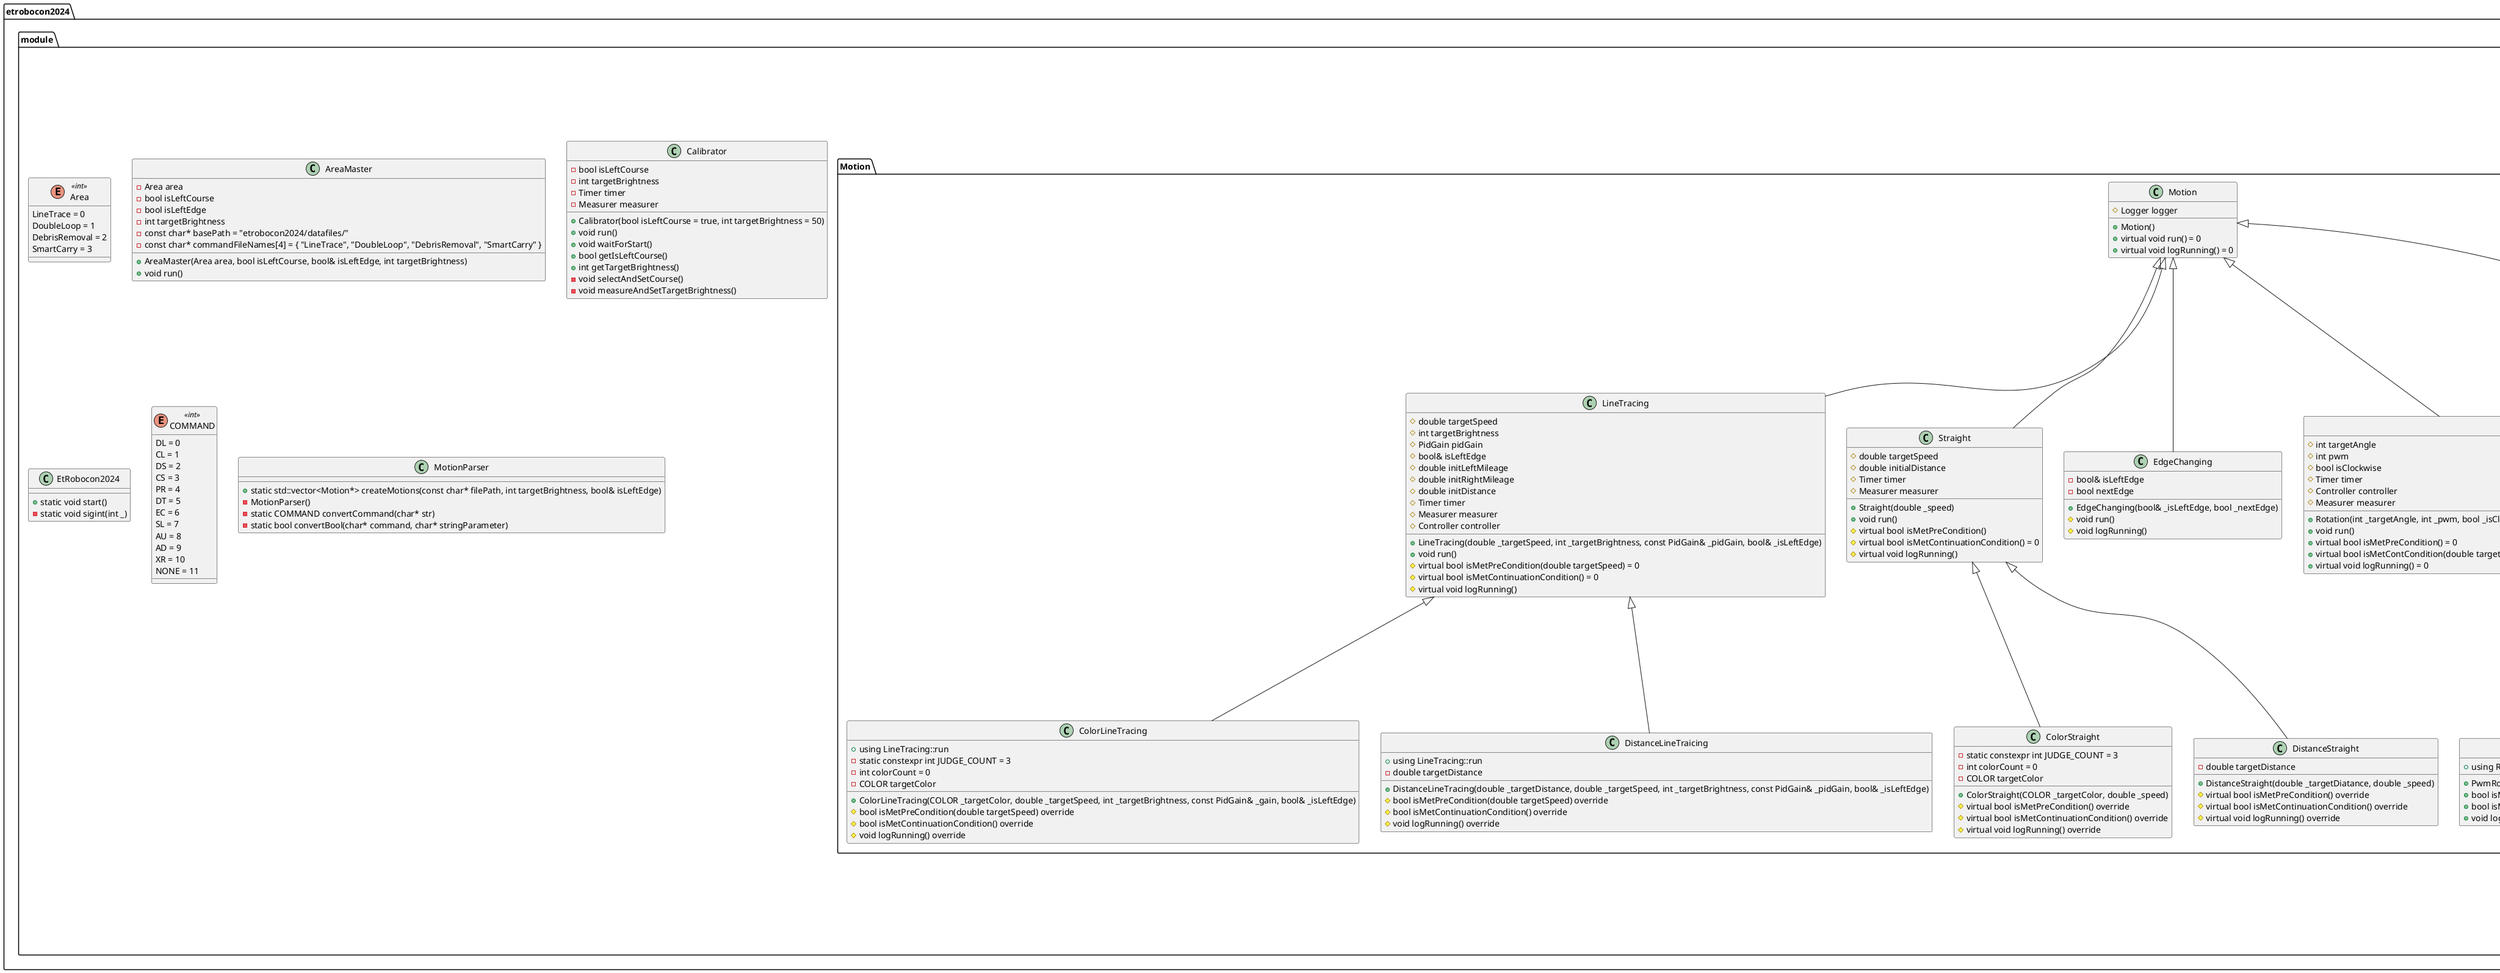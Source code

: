 @startuml ETRobocon2024

package "etrobocon2024" {
    package "module" {
        package "API" {
            class Controller{
                + static constexpr double MOTOR_PWM_MAX = 100.0
                + static constexpr double MOTOR_PWM_MIN = -100.0
                + Controller(rightWheel(PORT_B), leftWheel(PORT_C), armMortor(PORT_A))
                + void setRightMotorPwm(const double pwm)
                + void setLeftMotorPwm(const double pwm)
                + void resetRightMotorPwm()
                + void resetLeftMotorPwm()
                + void resetWheelsMotorPwm()
                + void stopWheelsMotor()
                + void setArmMotorPwm(const double pwm)
                + void resetArmMotorPwm()
                + void stopArmMotor()
                + double getRightMotorPwm()
                + double getLeftMotorPwm()
                - ev3api::Motor rightWheel
                - ev3api::Motor leftWheel
                - ev3api::Motor armMotor
                - static double pwmOfRightWheel
                - static double pwmOfLeftWheel
                - static double pwmOfArm
                - double limitPwmValue(const double inputPwm)
            }

            class Measurer {
                + Measurer(colorSensor(PORT_2), sonarSensor(PORT_3), leftWheel(PORT_C), rightWheel(PORT_B), armMotor(PORT_A))
                + int getBrightness()
                + rgb_raw_t getRawColor()
                + int getLeftCount()
                + int getRightCount()
                + int getArmMotorCount()
                + bool getLeftButton()
                + bool getRightButton()
                + bool getEnterButton()
                + int getForwardDistance()
                + double getVoltage()
                - ev3api::ColorSensor colorSensor
                - ev3api::SonarSensor sonarSensor
                - ev3api::Motor leftWheel
                - ev3api::Motor rightWheel
                - ev3api::Motor armMotor
            }

            class Timer {
                + Timer()
                + void sleep(int milliSec = 10)
                + int now()
                - ev3api::Clock clock
            }
        }

        package "Calculator" {
            enum COLOR <<int>> {
                NONE = 0
                BLACK = 1
                WHITE = 2
                BLUE = 3
                GREEN = 4
                YELLOW = 5
                RED = 6
            }

            struct Hsv {
                - int hue
                - int saturation
                - int value
            }

            class ColorJudge {
                + ColorJudge() = delete
                + static COLOR getColor(rgb_raw_t const& rgb)
                + static COLOR stringToColor(const char* str)
                + static const char* colorToString(COLOR color)
                - static constexpr int SATURATION_BORDER = 27
                - static constexpr int BLACK_LIMIT_BORDER = 10
                - static constexpr int WHITE_LIMIT_BORDER = 250
                - static constexpr int BLACK_BORDER = 110
                - static constexpr int RED_BORDER = 25
                - static constexpr int YELLOW_BORDER = 50
                - static constexpr int GREEN_BORDER = 170
                - static constexpr int BLUE_BORDER = 300
                - static constexpr rgb_raw_t MAX_RGB = { 244, 245, 252 }
                - static constexpr rgb_raw_t MIN_RGB = { 9, 10, 10 }
                - static Hsv convertRgbToHsv(rgb_raw_t const& rgb)
            }

            class Mileage {
                + static double calculateWheelMileage(int angle)
                + static double calculateMileage(int rightAngle, int leftAngle)
                - Mileage()
            }

            struct PidGain {
                + double kp
                + double ki
                + double kd
                - PidGain(double _kp, double _ki, double _kd)
            }

            class Pid {
                + Pid(double _kp, double _ki, double _kd, double _targetValue)
                + void setPidGain(double _kp, double _ki, double _kd)
                + double calculatePid(double currentValue, double delta = 0.01)
                - PidGain pidGain
                - double prevDeviation
                - double integral
                - double targetValue
            }

            class SpeedCalculator {
                + SpeedCalculator(double _targetSpeed)
                + SpeedCalculator(double _rightTargetSpeed, double _leftTargetSpeed)
                + double calculateRightMotorPwmFromTargetSpeed()
                + double calculateLeftMotorPwmFromTargetSpeed()
                - const double rightTargetSpeed
                - const double leftTargetSpeed
                - Pid rightPid
                - Pid leftPid
                - Timer timer
                - Measurer measurer
                - double rightMotorPwm
                - double leftMotorPwm
                - double prevRightMileage
                - double prevLeftMileage
                - int prevRightTime
                - int prevLeftTime
                - static constexpr double K_P = 0.004
                - static constexpr double K_I = 0.0000005
                - static constexpr double K_D = 0.0007
                - static constexpr double R_K_P = 0.004
                - static constexpr double R_K_I = 0.0000005
                - static constexpr double R_K_D = 0.0007
                - double calculateSpeed(double diffMileage, double diffTime)
            }
        }

        package "common" {
            class Logger {
                + Logger()
                + void log(const char* logMessage)
                + void logWarning(const char* warningMessage)
                + void logError(const char* errorMessage)
                + void logHighlight(const char* highlightLog)
                + void outputToFile()
                + void initLogs()
                - static char logs[65536]
            }

            class StringOperator {
                + static char* removeEOL(const char* string)
                - StringOperator()
            }
        }

        package "Motion" {
            class ColorLineTracing {
                + ColorLineTracing(COLOR _targetColor, double _targetSpeed, int _targetBrightness, const PidGain& _gain, bool& _isLeftEdge)
                + using LineTracing::run
                # bool isMetPreCondition(double targetSpeed) override
                # bool isMetContinuationCondition() override
                # void logRunning() override
                - static constexpr int JUDGE_COUNT = 3
                - int colorCount = 0
                - COLOR targetColor
            }
            LineTracing <|-- ColorLineTracing

            class ColorStraight {
                + ColorStraight(COLOR _targetColor, double _speed)
                # virtual bool isMetPreCondition() override
                # virtual bool isMetContinuationCondition() override
                # virtual void logRunning() override
                - static constexpr int JUDGE_COUNT = 3
                - int colorCount = 0
                - COLOR targetColor
            }
            Straight <|-- ColorStraight

            class DistanceLineTraicing {
                + DistanceLineTracing(double _targetDistance, double _targetSpeed, int _targetBrightness, const PidGain& _pidGain, bool& _isLeftEdge)
                + using LineTracing::run
                # bool isMetPreCondition(double targetSpeed) override
                # bool isMetContinuationCondition() override
                # void logRunning() override
                - double targetDistance
            }
            LineTracing <|-- DistanceLineTraicing

            class DistanceStraight {
                + DistanceStraight(double _targetDiatance, double _speed)
                # virtual bool isMetPreCondition() override
                # virtual bool isMetContinuationCondition() override
                # virtual void logRunning() override
                - double targetDistance
            }
            Straight <|-- DistanceStraight

            class EdgeChanging {
                + EdgeChanging(bool& _isLeftEdge, bool _nextEdge)
                # void run()
                # void logRunning()
                - bool& isLeftEdge
                - bool nextEdge
            }
            Motion <|-- EdgeChanging

            class LineTracing {
                + LineTracing(double _targetSpeed, int _targetBrightness, const PidGain& _pidGain, bool& _isLeftEdge)
                + void run()
                # virtual bool isMetPreCondition(double targetSpeed) = 0
                # virtual bool isMetContinuationCondition() = 0
                # virtual void logRunning()
                # double targetSpeed
                # int targetBrightness
                # PidGain pidGain
                # bool& isLeftEdge
                # double initLeftMileage
                # double initRightMileage
                # double initDistance
                # Timer timer
                # Measurer measurer
                # Controller controller
            }
            Motion <|-- LineTracing

            class Motion {
                + Motion()
                + virtual void run() = 0
                + virtual void logRunning() = 0
                # Logger logger
            }

            class PwmRotation {
                + PwmRotation(int _targetAngle, int _pwm, bool _isClockwise)
                + using Rotation::run
                + bool isMetPreCondition() override
                + bool isMetContCondition(double initLeftMileage, double initRightMileage, int leftSign, int rightSign) override
                + void logRunning() override
            }
            Rotation <|-- PwmRotation

            class Rotation {
                + Rotation(int _targetAngle, int _pwm, bool _isClockwise)
                + void run()
                + virtual bool isMetPreCondition() = 0
                + virtual bool isMetContCondition(double targetLeftDistance, double targetRightDistance, int leftSign, int rightSign) = 0
                + virtual void logRunning() = 0
                # int targetAngle
                # int pwm
                # bool isClockwise
                # Timer timer
                # Controller controller
                # Measurer measurer
            }
            Motion <|-- Rotation

            class Sleeping {
                + Sleeping(int milliSec)
                + void run()
                + void logRunning()
                - int milliSec
                - Timer timer
            }
            Motion <|-- Sleeping

            class Straight {
                + Straight(double _speed)
                + void run()
                # virtual bool isMetPreCondition()
                # virtual bool isMetContinuationCondition() = 0
                # virtual void logRunning()
                # double targetSpeed
                # double initialDistance
                # Timer timer
                # Measurer measurer
            }
            Motion <|-- Straight
        }
        
        enum Area <<int>> {
            LineTrace = 0
            DoubleLoop = 1
            DebrisRemoval = 2
            SmartCarry = 3
        }

        class AreaMaster {
            - Area area
            - bool isLeftCourse
            - bool isLeftEdge
            - int targetBrightness
            - const char* basePath = "etrobocon2024/datafiles/"
            - const char* commandFileNames[4] = { "LineTrace", "DoubleLoop", "DebrisRemoval", "SmartCarry" }
            + AreaMaster(Area area, bool isLeftCourse, bool& isLeftEdge, int targetBrightness)
            + void run()
        }

        class Calibrator {
            - bool isLeftCourse
            - int targetBrightness
            - Timer timer
            - Measurer measurer
            + Calibrator(bool isLeftCourse = true, int targetBrightness = 50)
            + void run()
            + void waitForStart()
            + bool getIsLeftCourse()
            + int getTargetBrightness()
            - void selectAndSetCourse()
            - void measureAndSetTargetBrightness()
        }

        class EtRobocon2024 {
            + static void start()
            - static void sigint(int _)
        }

        enum COMMAND <<int>> {
            DL = 0
            CL = 1
            DS = 2
            CS = 3
            PR = 4
            DT = 5
            EC = 6
            SL = 7
            AU = 8
            AD = 9
            XR = 10
            NONE = 11
        }

        class MotionParser {
            + static std::vector<Motion*> createMotions(const char* filePath, int targetBrightness, bool& isLeftEdge)
            - MotionParser()
            - static COMMAND convertCommand(char* str)
            - static bool convertBool(char* command, char* stringParameter)
        }
    }
}

package "etrobocon2024-camera-system" {
    package "src" {
        class CameraSystem {
            __init__(self) -> None
            start(self) -> None
        }
        class Client
        class DetectObject
        class ImageProcessing
        class ResponseError
        class OfficialInterface
        class RoboSnap
        class TrainTracker
    }
}
@enduml
